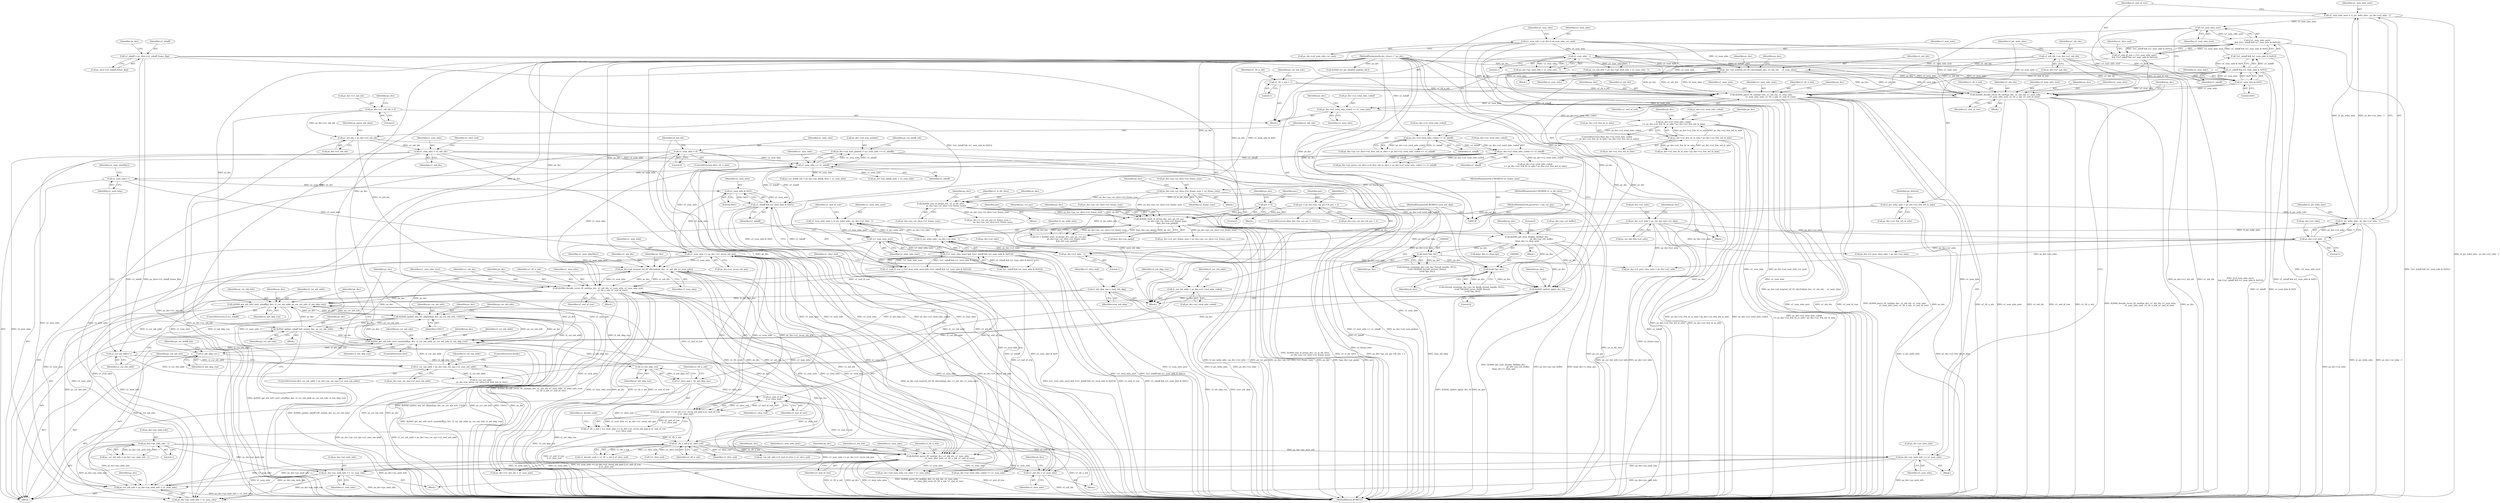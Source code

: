 digraph "0_Android_e629194c62a9a129ce378e08cb1059a8a53f1795_0@pointer" {
"1001033" [label="(Call,ps_dec->u4_num_pmbair = (u1_num_mbs >> u1_mbaff))"];
"1001037" [label="(Call,u1_num_mbs >> u1_mbaff)"];
"1001201" [label="(Call,u1_num_mbs == ps_dec->u1_recon_mb_grp)"];
"1001191" [label="(Call,u1_num_mbs & 0x01)"];
"1001168" [label="(Call,u1_num_mbs++)"];
"1000979" [label="(Call,u1_num_mbs = u1_mb_idx)"];
"1000969" [label="(Call,u1_mb_idx = ps_dec->u1_mb_idx)"];
"1000693" [label="(Call,ps_dec->u1_mb_idx = 0)"];
"1001274" [label="(Call,u1_num_mbs = 0)"];
"1001260" [label="(Call,ih264d_decode_recon_tfr_nmb(ps_dec, u1_mb_idx, u1_num_mbs, u1_num_mbs_next,\n                                            u1_tfr_n_mb, u1_end_of_row))"];
"1001222" [label="(Call,ps_dec->pf_mvpred_ref_tfr_nby2mb(ps_dec, u1_mb_idx, u1_num_mbs))"];
"1001163" [label="(Call,ih264d_update_mbaff_left_nnz(ps_dec, ps_cur_mb_info))"];
"1001135" [label="(Call,ih264d_update_nnz_for_skipmb(ps_dec, ps_cur_mb_info, CAVLC))"];
"1001064" [label="(Call,ih264d_get_mb_info_cavlc_mbaff(ps_dec, i2_cur_mb_addr, ps_cur_mb_info, i2_mb_skip_run))"];
"1001246" [label="(Call,ih264d_parse_tfr_nmb(ps_dec, u1_mb_idx, u1_num_mbs,\n                                     u1_num_mbs_next, u1_tfr_n_mb, u1_end_of_row))"];
"1000131" [label="(MethodParameterIn,dec_struct_t * ps_dec)"];
"1001186" [label="(Call,!u1_num_mbs_next)"];
"1001174" [label="(Call,u1_num_mbs_next = i2_pic_wdin_mbs - ps_dec->u2_mbx - 1)"];
"1001176" [label="(Call,i2_pic_wdin_mbs - ps_dec->u2_mbx - 1)"];
"1000151" [label="(Call,i2_pic_wdin_mbs = ps_dec->u2_frm_wd_in_mbs)"];
"1000633" [label="(Call,i2_pic_wdin_mbs - ps_dec->u2_mbx - 1)"];
"1000635" [label="(Call,ps_dec->u2_mbx - 1)"];
"1000574" [label="(Call,ps_dec->u2_mbx = ps_cur_mb_info->u2_mbx)"];
"1001178" [label="(Call,ps_dec->u2_mbx - 1)"];
"1001211" [label="(Call,u1_tfr_n_mb || u1_slice_end)"];
"1001198" [label="(Call,u1_tfr_n_mb = (u1_num_mbs == ps_dec->u1_recon_mb_grp) || u1_end_of_row\n || u1_slice_end)"];
"1001200" [label="(Call,(u1_num_mbs == ps_dec->u1_recon_mb_grp) || u1_end_of_row\n || u1_slice_end)"];
"1001206" [label="(Call,u1_end_of_row\n || u1_slice_end)"];
"1001183" [label="(Call,u1_end_of_row = (!u1_num_mbs_next) && (!(u1_mbaff && (u1_num_mbs & 0x01))))"];
"1001185" [label="(Call,(!u1_num_mbs_next) && (!(u1_mbaff && (u1_num_mbs & 0x01))))"];
"1001188" [label="(Call,!(u1_mbaff && (u1_num_mbs & 0x01)))"];
"1001189" [label="(Call,u1_mbaff && (u1_num_mbs & 0x01))"];
"1000646" [label="(Call,u1_mbaff && (u1_num_mbs & 0x01))"];
"1000190" [label="(Call,u1_mbaff = ps_slice->u1_mbaff_frame_flag)"];
"1000648" [label="(Call,u1_num_mbs & 0x01)"];
"1000620" [label="(Call,ps_dec->pf_mvpred_ref_tfr_nby2mb(ps_dec, u1_mb_idx,    u1_num_mbs))"];
"1000142" [label="(Call,u1_mb_idx = ps_dec->u1_mb_idx)"];
"1000523" [label="(Call,u1_num_mbs = ps_dec->u4_num_mbs_cur_nmb)"];
"1000537" [label="(Call,u1_num_mbs - 1)"];
"1000642" [label="(Call,(!u1_num_mbs_next)\n && (!(u1_mbaff && (u1_num_mbs & 0x01))))"];
"1000643" [label="(Call,!u1_num_mbs_next)"];
"1000631" [label="(Call,u1_num_mbs_next = i2_pic_wdin_mbs - ps_dec->u2_mbx - 1)"];
"1000645" [label="(Call,!(u1_mbaff && (u1_num_mbs & 0x01)))"];
"1001194" [label="(Call,u1_slice_end = !i2_mb_skip_run)"];
"1001196" [label="(Call,!i2_mb_skip_run)"];
"1001151" [label="(Call,i2_mb_skip_run--)"];
"1001070" [label="(Call,ih264d_get_mb_info_cavlc_nonmbaff(ps_dec, i2_cur_mb_addr, ps_cur_mb_info, i2_mb_skip_run))"];
"1000966" [label="(Call,ih264d_update_qp(ps_dec, 0))"];
"1000681" [label="(Call,ih264d_decode_recon_tfr_nmb(ps_dec, u1_mb_idx, u1_num_mbs,\n                            u1_num_mbs_next, u1_tfr_n_mb, u1_end_of_row))"];
"1000654" [label="(Call,u1_tfr_n_mb = 1)"];
"1000640" [label="(Call,u1_end_of_row = (!u1_num_mbs_next)\n && (!(u1_mbaff && (u1_num_mbs & 0x01))))"];
"1000393" [label="(Call,ih264d_get_next_display_field(ps_dec,\n                                              ps_dec->ps_out_buffer,\n &(ps_dec->s_disp_op)))"];
"1000354" [label="(Call,ih264d_start_of_pic(ps_dec, poc, ps_cur_poc,\n                         ps_dec->ps_cur_slice->u2_frame_num,\n                         &ps_dec->ps_pps[j]))"];
"1000228" [label="(Call,ih264d_end_of_pic(ps_dec, u1_is_idr_slice,\n                ps_dec->ps_cur_slice->u2_frame_num))"];
"1000133" [label="(MethodParameterIn,UWORD8 u1_is_idr_slice)"];
"1000215" [label="(Call,ps_dec->ps_cur_slice->u2_frame_num = u2_frame_num)"];
"1000134" [label="(MethodParameterIn,UWORD16 u2_frame_num)"];
"1000251" [label="(Call,poc = 0)"];
"1000282" [label="(Call,poc = ps_dec->ps_cur_pic->i4_poc + 2)"];
"1000135" [label="(MethodParameterIn,pocstruct_t *ps_cur_poc)"];
"1000448" [label="(Call,(void *)ps_dec)"];
"1000492" [label="(Call,(void *)ps_dec)"];
"1000667" [label="(Call,ih264d_parse_tfr_nmb(ps_dec, u1_mb_idx, u1_num_mbs,\n                            u1_num_mbs_next, u1_tfr_n_mb, u1_end_of_row))"];
"1001008" [label="(Call,i2_cur_mb_addr > ps_dec->ps_cur_sps->u2_max_mb_addr)"];
"1001166" [label="(Call,i2_cur_mb_addr++)"];
"1000994" [label="(Call,i2_cur_mb_addr = ps_dec->u2_total_mbs_coded)"];
"1000883" [label="(Call,ps_dec->u2_total_mbs_coded << u1_mbaff)"];
"1000843" [label="(Call,ps_dec->u2_total_mbs_coded << u1_mbaff)"];
"1000704" [label="(Call,ps_dec->u2_total_mbs_coded\n >= ps_dec->u2_frm_ht_in_mbs * ps_dec->u2_frm_wd_in_mbs)"];
"1000688" [label="(Call,ps_dec->u2_total_mbs_coded += u1_num_mbs)"];
"1000708" [label="(Call,ps_dec->u2_frm_ht_in_mbs * ps_dec->u2_frm_wd_in_mbs)"];
"1001016" [label="(Call,ps_cur_mb_info = ps_dec->ps_nmb_info + u1_num_mbs)"];
"1000549" [label="(Call,ps_dec->ps_nmb_info - 1)"];
"1001253" [label="(Call,ps_dec->ps_nmb_info +=  u1_num_mbs)"];
"1000674" [label="(Call,ps_dec->ps_nmb_info += u1_num_mbs)"];
"1000999" [label="(Call,i2_mb_skip_run = num_mb_skip)"];
"1000132" [label="(MethodParameterIn,WORD32 num_mb_skip)"];
"1001277" [label="(Call,u1_mb_idx = u1_num_mbs)"];
"1001033" [label="(Call,ps_dec->u4_num_pmbair = (u1_num_mbs >> u1_mbaff))"];
"1001185" [label="(Call,(!u1_num_mbs_next) && (!(u1_mbaff && (u1_num_mbs & 0x01))))"];
"1000160" [label="(Identifier,ps_bitstrm)"];
"1001065" [label="(Identifier,ps_dec)"];
"1001184" [label="(Identifier,u1_end_of_row)"];
"1001200" [label="(Call,(u1_num_mbs == ps_dec->u1_recon_mb_grp) || u1_end_of_row\n || u1_slice_end)"];
"1000670" [label="(Identifier,u1_num_mbs)"];
"1001190" [label="(Identifier,u1_mbaff)"];
"1000538" [label="(Identifier,u1_num_mbs)"];
"1001245" [label="(Block,)"];
"1000404" [label="(Literal,0)"];
"1000492" [label="(Call,(void *)ps_dec)"];
"1001003" [label="(Call,!u1_slice_end)"];
"1000695" [label="(Identifier,ps_dec)"];
"1000684" [label="(Identifier,u1_num_mbs)"];
"1001275" [label="(Identifier,u1_num_mbs)"];
"1000448" [label="(Call,(void *)ps_dec)"];
"1001224" [label="(Identifier,u1_mb_idx)"];
"1001186" [label="(Call,!u1_num_mbs_next)"];
"1001194" [label="(Call,u1_slice_end = !i2_mb_skip_run)"];
"1001188" [label="(Call,!(u1_mbaff && (u1_num_mbs & 0x01)))"];
"1001000" [label="(Identifier,i2_mb_skip_run)"];
"1000690" [label="(Identifier,ps_dec)"];
"1001005" [label="(Block,)"];
"1001162" [label="(Block,)"];
"1001078" [label="(Identifier,ps_dec)"];
"1000221" [label="(Identifier,u2_frame_num)"];
"1000999" [label="(Call,i2_mb_skip_run = num_mb_skip)"];
"1001151" [label="(Call,i2_mb_skip_run--)"];
"1000642" [label="(Call,(!u1_num_mbs_next)\n && (!(u1_mbaff && (u1_num_mbs & 0x01))))"];
"1000675" [label="(Call,ps_dec->ps_nmb_info)"];
"1000887" [label="(Identifier,u1_mbaff)"];
"1001196" [label="(Call,!i2_mb_skip_run)"];
"1000133" [label="(MethodParameterIn,UWORD8 u1_is_idr_slice)"];
"1000216" [label="(Call,ps_dec->ps_cur_slice->u2_frame_num)"];
"1000968" [label="(Literal,0)"];
"1001254" [label="(Call,ps_dec->ps_nmb_info)"];
"1001016" [label="(Call,ps_cur_mb_info = ps_dec->ps_nmb_info + u1_num_mbs)"];
"1001296" [label="(Call,i2_cur_mb_addr\n - ps_dec->ps_parse_cur_slice->u4_first_mb_in_slice)"];
"1000688" [label="(Call,ps_dec->u2_total_mbs_coded += u1_num_mbs)"];
"1000132" [label="(MethodParameterIn,WORD32 num_mb_skip)"];
"1001203" [label="(Call,ps_dec->u1_recon_mb_grp)"];
"1001248" [label="(Identifier,u1_mb_idx)"];
"1001164" [label="(Identifier,ps_dec)"];
"1000727" [label="(Call,ps_dec->i2_prev_slice_mbx = ps_dec->u2_mbx)"];
"1000643" [label="(Call,!u1_num_mbs_next)"];
"1000522" [label="(Block,)"];
"1000967" [label="(Identifier,ps_dec)"];
"1000681" [label="(Call,ih264d_decode_recon_tfr_nmb(ps_dec, u1_mb_idx, u1_num_mbs,\n                            u1_num_mbs_next, u1_tfr_n_mb, u1_end_of_row))"];
"1001249" [label="(Identifier,u1_num_mbs)"];
"1000659" [label="(Identifier,ps_cur_mb_info)"];
"1000225" [label="(Identifier,ps_dec)"];
"1000981" [label="(Identifier,u1_mb_idx)"];
"1000214" [label="(Block,)"];
"1000983" [label="(Identifier,u1_slice_end)"];
"1000356" [label="(Identifier,poc)"];
"1000647" [label="(Identifier,u1_mbaff)"];
"1000354" [label="(Call,ih264d_start_of_pic(ps_dec, poc, ps_cur_poc,\n                         ps_dec->ps_cur_slice->u2_frame_num,\n                         &ps_dec->ps_pps[j]))"];
"1001155" [label="(Identifier,ps_cur_deblk_mb)"];
"1000575" [label="(Call,ps_dec->u2_mbx)"];
"1000692" [label="(Identifier,u1_num_mbs)"];
"1000392" [label="(Block,)"];
"1001008" [label="(Call,i2_cur_mb_addr > ps_dec->ps_cur_sps->u2_max_mb_addr)"];
"1000650" [label="(Literal,0x01)"];
"1000621" [label="(Identifier,ps_dec)"];
"1000206" [label="(Call,ih264d_err_pic_dispbuf_mgr(ps_dec))"];
"1001066" [label="(Identifier,i2_cur_mb_addr)"];
"1000694" [label="(Call,ps_dec->u1_mb_idx)"];
"1001166" [label="(Call,i2_cur_mb_addr++)"];
"1001272" [label="(ControlStructure,if(u1_tfr_n_mb))"];
"1001142" [label="(Identifier,ps_cur_mb_info)"];
"1001251" [label="(Identifier,u1_tfr_n_mb)"];
"1000640" [label="(Call,u1_end_of_row = (!u1_num_mbs_next)\n && (!(u1_mbaff && (u1_num_mbs & 0x01))))"];
"1000215" [label="(Call,ps_dec->ps_cur_slice->u2_frame_num = u2_frame_num)"];
"1000994" [label="(Call,i2_cur_mb_addr = ps_dec->u2_total_mbs_coded)"];
"1000484" [label="(Call,ithread_create(ps_dec->pv_bs_deblk_thread_handle, NULL,\n (void *)ih264d_recon_deblk_thread,\n (void *)ps_dec))"];
"1000671" [label="(Identifier,u1_num_mbs_next)"];
"1000686" [label="(Identifier,u1_tfr_n_mb)"];
"1000363" [label="(Call,&ps_dec->ps_pps[j])"];
"1001179" [label="(Call,ps_dec->u2_mbx)"];
"1001010" [label="(Call,ps_dec->ps_cur_sps->u2_max_mb_addr)"];
"1000539" [label="(Literal,1)"];
"1000654" [label="(Call,u1_tfr_n_mb = 1)"];
"1000537" [label="(Call,u1_num_mbs - 1)"];
"1001137" [label="(Identifier,ps_cur_mb_info)"];
"1000231" [label="(Call,ps_dec->ps_cur_slice->u2_frame_num)"];
"1001023" [label="(Call,ps_dec->u4_num_mbs_cur_nmb = u1_num_mbs)"];
"1000697" [label="(Literal,0)"];
"1001222" [label="(Call,ps_dec->pf_mvpred_ref_tfr_nby2mb(ps_dec, u1_mb_idx, u1_num_mbs))"];
"1000644" [label="(Identifier,u1_num_mbs_next)"];
"1001176" [label="(Call,i2_pic_wdin_mbs - ps_dec->u2_mbx - 1)"];
"1000673" [label="(Identifier,u1_end_of_row)"];
"1000236" [label="(Call,ps_dec->s_cur_pic_poc.u2_frame_num =\n                ps_dec->ps_cur_slice->u2_frame_num)"];
"1001201" [label="(Call,u1_num_mbs == ps_dec->u1_recon_mb_grp)"];
"1001207" [label="(Identifier,u1_end_of_row)"];
"1000253" [label="(Literal,0)"];
"1001212" [label="(Identifier,u1_tfr_n_mb)"];
"1001223" [label="(Identifier,ps_dec)"];
"1001260" [label="(Call,ih264d_decode_recon_tfr_nmb(ps_dec, u1_mb_idx, u1_num_mbs, u1_num_mbs_next,\n                                            u1_tfr_n_mb, u1_end_of_row))"];
"1001073" [label="(Identifier,ps_cur_mb_info)"];
"1000251" [label="(Call,poc = 0)"];
"1000152" [label="(Identifier,i2_pic_wdin_mbs)"];
"1001152" [label="(Identifier,i2_mb_skip_run)"];
"1000689" [label="(Call,ps_dec->u2_total_mbs_coded)"];
"1001246" [label="(Call,ih264d_parse_tfr_nmb(ps_dec, u1_mb_idx, u1_num_mbs,\n                                     u1_num_mbs_next, u1_tfr_n_mb, u1_end_of_row))"];
"1001169" [label="(Identifier,u1_num_mbs)"];
"1000704" [label="(Call,ps_dec->u2_total_mbs_coded\n >= ps_dec->u2_frm_ht_in_mbs * ps_dec->u2_frm_wd_in_mbs)"];
"1001208" [label="(Identifier,u1_slice_end)"];
"1000633" [label="(Call,i2_pic_wdin_mbs - ps_dec->u2_mbx - 1)"];
"1000190" [label="(Call,u1_mbaff = ps_slice->u1_mbaff_frame_flag)"];
"1001210" [label="(Identifier,u1_decode_nmb)"];
"1000494" [label="(Identifier,ps_dec)"];
"1001198" [label="(Call,u1_tfr_n_mb = (u1_num_mbs == ps_dec->u1_recon_mb_grp) || u1_end_of_row\n || u1_slice_end)"];
"1000980" [label="(Identifier,u1_num_mbs)"];
"1000283" [label="(Identifier,poc)"];
"1001015" [label="(ControlStructure,break;)"];
"1000672" [label="(Identifier,u1_tfr_n_mb)"];
"1001213" [label="(Identifier,u1_slice_end)"];
"1001177" [label="(Identifier,i2_pic_wdin_mbs)"];
"1001339" [label="(Call,ps_dec->u2_total_mbs_coded\n >= ps_dec->u2_frm_ht_in_mbs * ps_dec->u2_frm_wd_in_mbs)"];
"1000703" [label="(ControlStructure,if(ps_dec->u2_total_mbs_coded\n >= ps_dec->u2_frm_ht_in_mbs * ps_dec->u2_frm_wd_in_mbs))"];
"1001255" [label="(Identifier,ps_dec)"];
"1001041" [label="(Identifier,ps_cur_deblk_mb)"];
"1001206" [label="(Call,u1_end_of_row\n || u1_slice_end)"];
"1000134" [label="(MethodParameterIn,UWORD16 u2_frame_num)"];
"1000623" [label="(Identifier,u1_num_mbs)"];
"1000284" [label="(Call,ps_dec->ps_cur_pic->i4_poc + 2)"];
"1001221" [label="(Block,)"];
"1000201" [label="(Identifier,ps_dec)"];
"1000626" [label="(Identifier,ps_dec)"];
"1001189" [label="(Call,u1_mbaff && (u1_num_mbs & 0x01))"];
"1001225" [label="(Identifier,u1_num_mbs)"];
"1000971" [label="(Call,ps_dec->u1_mb_idx)"];
"1000712" [label="(Call,ps_dec->u2_frm_wd_in_mbs)"];
"1000683" [label="(Identifier,u1_mb_idx)"];
"1000257" [label="(Identifier,ps_dec)"];
"1000693" [label="(Call,ps_dec->u1_mb_idx = 0)"];
"1001071" [label="(Identifier,ps_dec)"];
"1000868" [label="(Call,ps_dec->u2_prv_frame_num = ps_dec->ps_cur_slice->u2_frame_num)"];
"1001062" [label="(ControlStructure,if (u1_mbaff))"];
"1000641" [label="(Identifier,u1_end_of_row)"];
"1000996" [label="(Call,ps_dec->u2_total_mbs_coded)"];
"1000357" [label="(Identifier,ps_cur_poc)"];
"1001138" [label="(Identifier,CAVLC)"];
"1000352" [label="(Call,ret = ih264d_start_of_pic(ps_dec, poc, ps_cur_poc,\n                         ps_dec->ps_cur_slice->u2_frame_num,\n                         &ps_dec->ps_pps[j]))"];
"1001274" [label="(Call,u1_num_mbs = 0)"];
"1000239" [label="(Identifier,ps_dec)"];
"1001018" [label="(Call,ps_dec->ps_nmb_info + u1_num_mbs)"];
"1000191" [label="(Identifier,u1_mbaff)"];
"1001257" [label="(Identifier,u1_num_mbs)"];
"1001001" [label="(Identifier,num_mb_skip)"];
"1001259" [label="(Block,)"];
"1001037" [label="(Call,u1_num_mbs >> u1_mbaff)"];
"1001163" [label="(Call,ih264d_update_mbaff_left_nnz(ps_dec, ps_cur_mb_info))"];
"1000620" [label="(Call,ps_dec->pf_mvpred_ref_tfr_nby2mb(ps_dec, u1_mb_idx,    u1_num_mbs))"];
"1001279" [label="(Identifier,u1_num_mbs)"];
"1001282" [label="(Identifier,ps_dec)"];
"1000230" [label="(Identifier,u1_is_idr_slice)"];
"1001182" [label="(Literal,1)"];
"1001039" [label="(Identifier,u1_mbaff)"];
"1000652" [label="(Identifier,u1_slice_end)"];
"1001069" [label="(ControlStructure,else)"];
"1001264" [label="(Identifier,u1_num_mbs_next)"];
"1000192" [label="(Call,ps_slice->u1_mbaff_frame_flag)"];
"1001040" [label="(Call,ps_cur_deblk_mb = ps_dec->ps_deblk_mbn + u1_num_mbs)"];
"1001175" [label="(Identifier,u1_num_mbs_next)"];
"1000151" [label="(Call,i2_pic_wdin_mbs = ps_dec->u2_frm_wd_in_mbs)"];
"1000883" [label="(Call,ps_dec->u2_total_mbs_coded << u1_mbaff)"];
"1000667" [label="(Call,ih264d_parse_tfr_nmb(ps_dec, u1_mb_idx, u1_num_mbs,\n                            u1_num_mbs_next, u1_tfr_n_mb, u1_end_of_row))"];
"1000685" [label="(Identifier,u1_num_mbs_next)"];
"1000395" [label="(Call,ps_dec->ps_out_buffer)"];
"1000229" [label="(Identifier,ps_dec)"];
"1000276" [label="(ControlStructure,if(ps_dec->ps_cur_pic != NULL))"];
"1001250" [label="(Identifier,u1_num_mbs_next)"];
"1001195" [label="(Identifier,u1_slice_end)"];
"1000884" [label="(Call,ps_dec->u2_total_mbs_coded)"];
"1000153" [label="(Call,ps_dec->u2_frm_wd_in_mbs)"];
"1001034" [label="(Call,ps_dec->u4_num_pmbair)"];
"1001038" [label="(Identifier,u1_num_mbs)"];
"1001262" [label="(Identifier,u1_mb_idx)"];
"1000131" [label="(MethodParameterIn,dec_struct_t * ps_dec)"];
"1000843" [label="(Call,ps_dec->u2_total_mbs_coded << u1_mbaff)"];
"1000525" [label="(Call,ps_dec->u4_num_mbs_cur_nmb)"];
"1000450" [label="(Identifier,ps_dec)"];
"1000549" [label="(Call,ps_dec->ps_nmb_info - 1)"];
"1001261" [label="(Identifier,ps_dec)"];
"1000674" [label="(Call,ps_dec->ps_nmb_info += u1_num_mbs)"];
"1000995" [label="(Identifier,i2_cur_mb_addr)"];
"1000645" [label="(Call,!(u1_mbaff && (u1_num_mbs & 0x01)))"];
"1001277" [label="(Call,u1_mb_idx = u1_num_mbs)"];
"1001278" [label="(Identifier,u1_mb_idx)"];
"1001068" [label="(Identifier,i2_mb_skip_run)"];
"1000550" [label="(Call,ps_dec->ps_nmb_info)"];
"1001214" [label="(Call,ps_cur_mb_info->u1_end_of_slice = u1_slice_end)"];
"1001191" [label="(Call,u1_num_mbs & 0x01)"];
"1000547" [label="(Call,ps_cur_mb_info = ps_dec->ps_nmb_info - 1)"];
"1000646" [label="(Call,u1_mbaff && (u1_num_mbs & 0x01))"];
"1000666" [label="(Block,)"];
"1000678" [label="(Identifier,u1_num_mbs)"];
"1000533" [label="(Call,ps_dec->ps_nmb_info + u1_num_mbs - 1)"];
"1000655" [label="(Identifier,u1_tfr_n_mb)"];
"1001183" [label="(Call,u1_end_of_row = (!u1_num_mbs_next) && (!(u1_mbaff && (u1_num_mbs & 0x01))))"];
"1001007" [label="(ControlStructure,if(i2_cur_mb_addr > ps_dec->ps_cur_sps->u2_max_mb_addr))"];
"1000725" [label="(Identifier,ps_dec)"];
"1000355" [label="(Identifier,ps_dec)"];
"1000143" [label="(Identifier,u1_mb_idx)"];
"1001197" [label="(Identifier,i2_mb_skip_run)"];
"1001247" [label="(Identifier,ps_dec)"];
"1000531" [label="(Call,ps_cur_mb_info = ps_dec->ps_nmb_info + u1_num_mbs - 1)"];
"1001202" [label="(Identifier,u1_num_mbs)"];
"1000634" [label="(Identifier,i2_pic_wdin_mbs)"];
"1000144" [label="(Call,ps_dec->u1_mb_idx)"];
"1000705" [label="(Call,ps_dec->u2_total_mbs_coded)"];
"1000574" [label="(Call,ps_dec->u2_mbx = ps_cur_mb_info->u2_mbx)"];
"1001265" [label="(Identifier,u1_tfr_n_mb)"];
"1001064" [label="(Call,ih264d_get_mb_info_cavlc_mbaff(ps_dec, i2_cur_mb_addr, ps_cur_mb_info, i2_mb_skip_run))"];
"1000676" [label="(Identifier,ps_dec)"];
"1000979" [label="(Call,u1_num_mbs = u1_mb_idx)"];
"1000648" [label="(Call,u1_num_mbs & 0x01)"];
"1001004" [label="(Identifier,u1_slice_end)"];
"1000622" [label="(Identifier,u1_mb_idx)"];
"1000247" [label="(Block,)"];
"1000847" [label="(Identifier,u1_mbaff)"];
"1000969" [label="(Call,u1_mb_idx = ps_dec->u1_mb_idx)"];
"1001324" [label="(Call,ps_dec->i2_prev_slice_mbx = ps_dec->u2_mbx)"];
"1001343" [label="(Call,ps_dec->u2_frm_ht_in_mbs * ps_dec->u2_frm_wd_in_mbs)"];
"1001074" [label="(Identifier,i2_mb_skip_run)"];
"1000553" [label="(Literal,1)"];
"1001266" [label="(Identifier,u1_end_of_row)"];
"1001178" [label="(Call,ps_dec->u2_mbx - 1)"];
"1001192" [label="(Identifier,u1_num_mbs)"];
"1000578" [label="(Call,ps_cur_mb_info->u2_mbx)"];
"1001009" [label="(Identifier,i2_cur_mb_addr)"];
"1001135" [label="(Call,ih264d_update_nnz_for_skipmb(ps_dec, ps_cur_mb_info, CAVLC))"];
"1000844" [label="(Call,ps_dec->u2_total_mbs_coded)"];
"1001193" [label="(Literal,0x01)"];
"1000668" [label="(Identifier,ps_dec)"];
"1000639" [label="(Literal,1)"];
"1000709" [label="(Call,ps_dec->u2_frm_ht_in_mbs)"];
"1001167" [label="(Identifier,i2_cur_mb_addr)"];
"1000292" [label="(Identifier,j)"];
"1001042" [label="(Call,ps_dec->ps_deblk_mbn + u1_num_mbs)"];
"1000631" [label="(Call,u1_num_mbs_next = i2_pic_wdin_mbs - ps_dec->u2_mbx - 1)"];
"1001263" [label="(Identifier,u1_num_mbs)"];
"1000137" [label="(Block,)"];
"1000524" [label="(Identifier,u1_num_mbs)"];
"1000966" [label="(Call,ih264d_update_qp(ps_dec, 0))"];
"1000636" [label="(Call,ps_dec->u2_mbx)"];
"1001211" [label="(Call,u1_tfr_n_mb || u1_slice_end)"];
"1000619" [label="(Block,)"];
"1001171" [label="(Identifier,u1_num_mbsNby2)"];
"1001072" [label="(Identifier,i2_cur_mb_addr)"];
"1000523" [label="(Call,u1_num_mbs = ps_dec->u4_num_mbs_cur_nmb)"];
"1000700" [label="(Identifier,ps_dec)"];
"1000877" [label="(Call,ps_dec->ps_parse_cur_slice->u4_first_mb_in_slice = ps_dec->u2_total_mbs_coded << u1_mbaff)"];
"1000282" [label="(Call,poc = ps_dec->ps_cur_pic->i4_poc + 2)"];
"1000687" [label="(Identifier,u1_end_of_row)"];
"1000656" [label="(Literal,1)"];
"1000393" [label="(Call,ih264d_get_next_display_field(ps_dec,\n                                              ps_dec->ps_out_buffer,\n &(ps_dec->s_disp_op)))"];
"1000649" [label="(Identifier,u1_num_mbs)"];
"1000708" [label="(Call,ps_dec->u2_frm_ht_in_mbs * ps_dec->u2_frm_wd_in_mbs)"];
"1000975" [label="(Identifier,ps_parse_mb_data)"];
"1001165" [label="(Identifier,ps_cur_mb_info)"];
"1001227" [label="(Identifier,u1_num_mbsNby2)"];
"1001253" [label="(Call,ps_dec->ps_nmb_info +=  u1_num_mbs)"];
"1000394" [label="(Identifier,ps_dec)"];
"1000228" [label="(Call,ih264d_end_of_pic(ps_dec, u1_is_idr_slice,\n                ps_dec->ps_cur_slice->u2_frame_num))"];
"1000837" [label="(Call,ps_dec->ps_cur_slice->u2_first_mb_in_slice = ps_dec->u2_total_mbs_coded << u1_mbaff)"];
"1000142" [label="(Call,u1_mb_idx = ps_dec->u1_mb_idx)"];
"1000718" [label="(Identifier,ps_dec)"];
"1000398" [label="(Call,&(ps_dec->s_disp_op))"];
"1001017" [label="(Identifier,ps_cur_mb_info)"];
"1000583" [label="(Identifier,ps_dec)"];
"1000632" [label="(Identifier,u1_num_mbs_next)"];
"1000252" [label="(Identifier,poc)"];
"1000440" [label="(Call,ithread_create(ps_dec->pv_dec_thread_handle, NULL,\n (void *)ih264d_decode_picture_thread,\n (void *)ps_dec))"];
"1000682" [label="(Identifier,ps_dec)"];
"1000227" [label="(Block,)"];
"1001252" [label="(Identifier,u1_end_of_row)"];
"1000635" [label="(Call,ps_dec->u2_mbx - 1)"];
"1000970" [label="(Identifier,u1_mb_idx)"];
"1001168" [label="(Call,u1_num_mbs++)"];
"1001280" [label="(Call,ps_dec->u1_mb_idx = u1_num_mbs)"];
"1001187" [label="(Identifier,u1_num_mbs_next)"];
"1001358" [label="(MethodReturn,WORD32)"];
"1000529" [label="(Identifier,u1_num_mbs)"];
"1000680" [label="(Block,)"];
"1000358" [label="(Call,ps_dec->ps_cur_slice->u2_frame_num)"];
"1000669" [label="(Identifier,u1_mb_idx)"];
"1001025" [label="(Identifier,ps_dec)"];
"1000606" [label="(Block,)"];
"1001070" [label="(Call,ih264d_get_mb_info_cavlc_nonmbaff(ps_dec, i2_cur_mb_addr, ps_cur_mb_info, i2_mb_skip_run))"];
"1001067" [label="(Identifier,ps_cur_mb_info)"];
"1001174" [label="(Call,u1_num_mbs_next = i2_pic_wdin_mbs - ps_dec->u2_mbx - 1)"];
"1001199" [label="(Identifier,u1_tfr_n_mb)"];
"1000135" [label="(MethodParameterIn,pocstruct_t *ps_cur_poc)"];
"1001269" [label="(Identifier,ps_dec)"];
"1001136" [label="(Identifier,ps_dec)"];
"1001276" [label="(Literal,0)"];
"1001209" [label="(Call,u1_decode_nmb = u1_tfr_n_mb || u1_slice_end)"];
"1001267" [label="(Call,ps_dec->u2_total_mbs_coded += u1_num_mbs)"];
"1001033" -> "1001005"  [label="AST: "];
"1001033" -> "1001037"  [label="CFG: "];
"1001034" -> "1001033"  [label="AST: "];
"1001037" -> "1001033"  [label="AST: "];
"1001041" -> "1001033"  [label="CFG: "];
"1001033" -> "1001358"  [label="DDG: u1_num_mbs >> u1_mbaff"];
"1001033" -> "1001358"  [label="DDG: ps_dec->u4_num_pmbair"];
"1001037" -> "1001033"  [label="DDG: u1_num_mbs"];
"1001037" -> "1001033"  [label="DDG: u1_mbaff"];
"1001037" -> "1001039"  [label="CFG: "];
"1001038" -> "1001037"  [label="AST: "];
"1001039" -> "1001037"  [label="AST: "];
"1001037" -> "1001358"  [label="DDG: u1_mbaff"];
"1001201" -> "1001037"  [label="DDG: u1_num_mbs"];
"1000979" -> "1001037"  [label="DDG: u1_num_mbs"];
"1001274" -> "1001037"  [label="DDG: u1_num_mbs"];
"1001260" -> "1001037"  [label="DDG: u1_num_mbs"];
"1001246" -> "1001037"  [label="DDG: u1_num_mbs"];
"1001189" -> "1001037"  [label="DDG: u1_mbaff"];
"1000883" -> "1001037"  [label="DDG: u1_mbaff"];
"1001037" -> "1001040"  [label="DDG: u1_num_mbs"];
"1001037" -> "1001042"  [label="DDG: u1_num_mbs"];
"1001037" -> "1001168"  [label="DDG: u1_num_mbs"];
"1001037" -> "1001189"  [label="DDG: u1_mbaff"];
"1001201" -> "1001200"  [label="AST: "];
"1001201" -> "1001203"  [label="CFG: "];
"1001202" -> "1001201"  [label="AST: "];
"1001203" -> "1001201"  [label="AST: "];
"1001207" -> "1001201"  [label="CFG: "];
"1001200" -> "1001201"  [label="CFG: "];
"1001201" -> "1001358"  [label="DDG: u1_num_mbs"];
"1001201" -> "1001358"  [label="DDG: ps_dec->u1_recon_mb_grp"];
"1001201" -> "1001016"  [label="DDG: u1_num_mbs"];
"1001201" -> "1001018"  [label="DDG: u1_num_mbs"];
"1001201" -> "1001023"  [label="DDG: u1_num_mbs"];
"1001201" -> "1001200"  [label="DDG: u1_num_mbs"];
"1001201" -> "1001200"  [label="DDG: ps_dec->u1_recon_mb_grp"];
"1001191" -> "1001201"  [label="DDG: u1_num_mbs"];
"1001168" -> "1001201"  [label="DDG: u1_num_mbs"];
"1001201" -> "1001222"  [label="DDG: u1_num_mbs"];
"1001191" -> "1001189"  [label="AST: "];
"1001191" -> "1001193"  [label="CFG: "];
"1001192" -> "1001191"  [label="AST: "];
"1001193" -> "1001191"  [label="AST: "];
"1001189" -> "1001191"  [label="CFG: "];
"1001191" -> "1001189"  [label="DDG: u1_num_mbs"];
"1001191" -> "1001189"  [label="DDG: 0x01"];
"1001168" -> "1001191"  [label="DDG: u1_num_mbs"];
"1001168" -> "1001005"  [label="AST: "];
"1001168" -> "1001169"  [label="CFG: "];
"1001169" -> "1001168"  [label="AST: "];
"1001171" -> "1001168"  [label="CFG: "];
"1000979" -> "1000137"  [label="AST: "];
"1000979" -> "1000981"  [label="CFG: "];
"1000980" -> "1000979"  [label="AST: "];
"1000981" -> "1000979"  [label="AST: "];
"1000983" -> "1000979"  [label="CFG: "];
"1000979" -> "1001358"  [label="DDG: u1_mb_idx"];
"1000979" -> "1001358"  [label="DDG: u1_num_mbs"];
"1000969" -> "1000979"  [label="DDG: u1_mb_idx"];
"1000979" -> "1001016"  [label="DDG: u1_num_mbs"];
"1000979" -> "1001018"  [label="DDG: u1_num_mbs"];
"1000979" -> "1001023"  [label="DDG: u1_num_mbs"];
"1000969" -> "1000137"  [label="AST: "];
"1000969" -> "1000971"  [label="CFG: "];
"1000970" -> "1000969"  [label="AST: "];
"1000971" -> "1000969"  [label="AST: "];
"1000975" -> "1000969"  [label="CFG: "];
"1000969" -> "1001358"  [label="DDG: ps_dec->u1_mb_idx"];
"1000693" -> "1000969"  [label="DDG: ps_dec->u1_mb_idx"];
"1000969" -> "1001222"  [label="DDG: u1_mb_idx"];
"1000693" -> "1000606"  [label="AST: "];
"1000693" -> "1000697"  [label="CFG: "];
"1000694" -> "1000693"  [label="AST: "];
"1000697" -> "1000693"  [label="AST: "];
"1000700" -> "1000693"  [label="CFG: "];
"1000693" -> "1001358"  [label="DDG: ps_dec->u1_mb_idx"];
"1001274" -> "1001272"  [label="AST: "];
"1001274" -> "1001276"  [label="CFG: "];
"1001275" -> "1001274"  [label="AST: "];
"1001276" -> "1001274"  [label="AST: "];
"1001278" -> "1001274"  [label="CFG: "];
"1001274" -> "1001016"  [label="DDG: u1_num_mbs"];
"1001274" -> "1001018"  [label="DDG: u1_num_mbs"];
"1001274" -> "1001023"  [label="DDG: u1_num_mbs"];
"1001274" -> "1001277"  [label="DDG: u1_num_mbs"];
"1001274" -> "1001280"  [label="DDG: u1_num_mbs"];
"1001260" -> "1001259"  [label="AST: "];
"1001260" -> "1001266"  [label="CFG: "];
"1001261" -> "1001260"  [label="AST: "];
"1001262" -> "1001260"  [label="AST: "];
"1001263" -> "1001260"  [label="AST: "];
"1001264" -> "1001260"  [label="AST: "];
"1001265" -> "1001260"  [label="AST: "];
"1001266" -> "1001260"  [label="AST: "];
"1001269" -> "1001260"  [label="CFG: "];
"1001260" -> "1001358"  [label="DDG: u1_tfr_n_mb"];
"1001260" -> "1001358"  [label="DDG: u1_end_of_row"];
"1001260" -> "1001358"  [label="DDG: ih264d_decode_recon_tfr_nmb(ps_dec, u1_mb_idx, u1_num_mbs, u1_num_mbs_next,\n                                            u1_tfr_n_mb, u1_end_of_row)"];
"1001260" -> "1001358"  [label="DDG: u1_num_mbs_next"];
"1001260" -> "1001358"  [label="DDG: ps_dec"];
"1001260" -> "1001016"  [label="DDG: u1_num_mbs"];
"1001260" -> "1001018"  [label="DDG: u1_num_mbs"];
"1001260" -> "1001023"  [label="DDG: u1_num_mbs"];
"1001260" -> "1001064"  [label="DDG: ps_dec"];
"1001260" -> "1001070"  [label="DDG: ps_dec"];
"1001222" -> "1001260"  [label="DDG: ps_dec"];
"1001222" -> "1001260"  [label="DDG: u1_mb_idx"];
"1001222" -> "1001260"  [label="DDG: u1_num_mbs"];
"1000131" -> "1001260"  [label="DDG: ps_dec"];
"1001186" -> "1001260"  [label="DDG: u1_num_mbs_next"];
"1001211" -> "1001260"  [label="DDG: u1_tfr_n_mb"];
"1001183" -> "1001260"  [label="DDG: u1_end_of_row"];
"1001206" -> "1001260"  [label="DDG: u1_end_of_row"];
"1001260" -> "1001267"  [label="DDG: u1_num_mbs"];
"1001260" -> "1001277"  [label="DDG: u1_num_mbs"];
"1001260" -> "1001280"  [label="DDG: u1_num_mbs"];
"1001222" -> "1001221"  [label="AST: "];
"1001222" -> "1001225"  [label="CFG: "];
"1001223" -> "1001222"  [label="AST: "];
"1001224" -> "1001222"  [label="AST: "];
"1001225" -> "1001222"  [label="AST: "];
"1001227" -> "1001222"  [label="CFG: "];
"1001222" -> "1001358"  [label="DDG: ps_dec->pf_mvpred_ref_tfr_nby2mb(ps_dec, u1_mb_idx, u1_num_mbs)"];
"1001163" -> "1001222"  [label="DDG: ps_dec"];
"1001135" -> "1001222"  [label="DDG: ps_dec"];
"1000131" -> "1001222"  [label="DDG: ps_dec"];
"1001277" -> "1001222"  [label="DDG: u1_mb_idx"];
"1001222" -> "1001246"  [label="DDG: ps_dec"];
"1001222" -> "1001246"  [label="DDG: u1_mb_idx"];
"1001222" -> "1001246"  [label="DDG: u1_num_mbs"];
"1001163" -> "1001162"  [label="AST: "];
"1001163" -> "1001165"  [label="CFG: "];
"1001164" -> "1001163"  [label="AST: "];
"1001165" -> "1001163"  [label="AST: "];
"1001167" -> "1001163"  [label="CFG: "];
"1001163" -> "1001358"  [label="DDG: ih264d_update_mbaff_left_nnz(ps_dec, ps_cur_mb_info)"];
"1001163" -> "1001358"  [label="DDG: ps_cur_mb_info"];
"1001163" -> "1001358"  [label="DDG: ps_dec"];
"1001163" -> "1001064"  [label="DDG: ps_dec"];
"1001163" -> "1001070"  [label="DDG: ps_dec"];
"1001135" -> "1001163"  [label="DDG: ps_dec"];
"1001135" -> "1001163"  [label="DDG: ps_cur_mb_info"];
"1000131" -> "1001163"  [label="DDG: ps_dec"];
"1001135" -> "1001005"  [label="AST: "];
"1001135" -> "1001138"  [label="CFG: "];
"1001136" -> "1001135"  [label="AST: "];
"1001137" -> "1001135"  [label="AST: "];
"1001138" -> "1001135"  [label="AST: "];
"1001142" -> "1001135"  [label="CFG: "];
"1001135" -> "1001358"  [label="DDG: ih264d_update_nnz_for_skipmb(ps_dec, ps_cur_mb_info, CAVLC)"];
"1001135" -> "1001358"  [label="DDG: ps_cur_mb_info"];
"1001135" -> "1001358"  [label="DDG: CAVLC"];
"1001135" -> "1001358"  [label="DDG: ps_dec"];
"1001135" -> "1001064"  [label="DDG: ps_dec"];
"1001135" -> "1001070"  [label="DDG: ps_dec"];
"1001064" -> "1001135"  [label="DDG: ps_dec"];
"1001064" -> "1001135"  [label="DDG: ps_cur_mb_info"];
"1001070" -> "1001135"  [label="DDG: ps_dec"];
"1001070" -> "1001135"  [label="DDG: ps_cur_mb_info"];
"1000131" -> "1001135"  [label="DDG: ps_dec"];
"1001064" -> "1001062"  [label="AST: "];
"1001064" -> "1001068"  [label="CFG: "];
"1001065" -> "1001064"  [label="AST: "];
"1001066" -> "1001064"  [label="AST: "];
"1001067" -> "1001064"  [label="AST: "];
"1001068" -> "1001064"  [label="AST: "];
"1001078" -> "1001064"  [label="CFG: "];
"1001064" -> "1001358"  [label="DDG: ih264d_get_mb_info_cavlc_mbaff(ps_dec, i2_cur_mb_addr, ps_cur_mb_info, i2_mb_skip_run)"];
"1001246" -> "1001064"  [label="DDG: ps_dec"];
"1000966" -> "1001064"  [label="DDG: ps_dec"];
"1000131" -> "1001064"  [label="DDG: ps_dec"];
"1001008" -> "1001064"  [label="DDG: i2_cur_mb_addr"];
"1001016" -> "1001064"  [label="DDG: ps_cur_mb_info"];
"1001196" -> "1001064"  [label="DDG: i2_mb_skip_run"];
"1000999" -> "1001064"  [label="DDG: i2_mb_skip_run"];
"1001064" -> "1001151"  [label="DDG: i2_mb_skip_run"];
"1001064" -> "1001166"  [label="DDG: i2_cur_mb_addr"];
"1001246" -> "1001245"  [label="AST: "];
"1001246" -> "1001252"  [label="CFG: "];
"1001247" -> "1001246"  [label="AST: "];
"1001248" -> "1001246"  [label="AST: "];
"1001249" -> "1001246"  [label="AST: "];
"1001250" -> "1001246"  [label="AST: "];
"1001251" -> "1001246"  [label="AST: "];
"1001252" -> "1001246"  [label="AST: "];
"1001255" -> "1001246"  [label="CFG: "];
"1001246" -> "1001358"  [label="DDG: u1_tfr_n_mb"];
"1001246" -> "1001358"  [label="DDG: ps_dec"];
"1001246" -> "1001358"  [label="DDG: u1_num_mbs_next"];
"1001246" -> "1001358"  [label="DDG: ih264d_parse_tfr_nmb(ps_dec, u1_mb_idx, u1_num_mbs,\n                                     u1_num_mbs_next, u1_tfr_n_mb, u1_end_of_row)"];
"1001246" -> "1001358"  [label="DDG: u1_end_of_row"];
"1001246" -> "1001016"  [label="DDG: u1_num_mbs"];
"1001246" -> "1001018"  [label="DDG: u1_num_mbs"];
"1001246" -> "1001023"  [label="DDG: u1_num_mbs"];
"1001246" -> "1001070"  [label="DDG: ps_dec"];
"1000131" -> "1001246"  [label="DDG: ps_dec"];
"1001186" -> "1001246"  [label="DDG: u1_num_mbs_next"];
"1001211" -> "1001246"  [label="DDG: u1_tfr_n_mb"];
"1001183" -> "1001246"  [label="DDG: u1_end_of_row"];
"1001206" -> "1001246"  [label="DDG: u1_end_of_row"];
"1001246" -> "1001253"  [label="DDG: u1_num_mbs"];
"1001246" -> "1001267"  [label="DDG: u1_num_mbs"];
"1001246" -> "1001277"  [label="DDG: u1_num_mbs"];
"1001246" -> "1001280"  [label="DDG: u1_num_mbs"];
"1000131" -> "1000130"  [label="AST: "];
"1000131" -> "1001358"  [label="DDG: ps_dec"];
"1000131" -> "1000206"  [label="DDG: ps_dec"];
"1000131" -> "1000228"  [label="DDG: ps_dec"];
"1000131" -> "1000354"  [label="DDG: ps_dec"];
"1000131" -> "1000393"  [label="DDG: ps_dec"];
"1000131" -> "1000448"  [label="DDG: ps_dec"];
"1000131" -> "1000492"  [label="DDG: ps_dec"];
"1000131" -> "1000620"  [label="DDG: ps_dec"];
"1000131" -> "1000667"  [label="DDG: ps_dec"];
"1000131" -> "1000681"  [label="DDG: ps_dec"];
"1000131" -> "1000966"  [label="DDG: ps_dec"];
"1000131" -> "1001070"  [label="DDG: ps_dec"];
"1001186" -> "1001185"  [label="AST: "];
"1001186" -> "1001187"  [label="CFG: "];
"1001187" -> "1001186"  [label="AST: "];
"1001190" -> "1001186"  [label="CFG: "];
"1001185" -> "1001186"  [label="CFG: "];
"1001186" -> "1001358"  [label="DDG: u1_num_mbs_next"];
"1001186" -> "1001185"  [label="DDG: u1_num_mbs_next"];
"1001174" -> "1001186"  [label="DDG: u1_num_mbs_next"];
"1001174" -> "1001005"  [label="AST: "];
"1001174" -> "1001176"  [label="CFG: "];
"1001175" -> "1001174"  [label="AST: "];
"1001176" -> "1001174"  [label="AST: "];
"1001184" -> "1001174"  [label="CFG: "];
"1001174" -> "1001358"  [label="DDG: i2_pic_wdin_mbs - ps_dec->u2_mbx - 1"];
"1001176" -> "1001174"  [label="DDG: i2_pic_wdin_mbs"];
"1001176" -> "1001174"  [label="DDG: ps_dec->u2_mbx - 1"];
"1001176" -> "1001178"  [label="CFG: "];
"1001177" -> "1001176"  [label="AST: "];
"1001178" -> "1001176"  [label="AST: "];
"1001176" -> "1001358"  [label="DDG: i2_pic_wdin_mbs"];
"1001176" -> "1001358"  [label="DDG: ps_dec->u2_mbx - 1"];
"1000151" -> "1001176"  [label="DDG: i2_pic_wdin_mbs"];
"1000633" -> "1001176"  [label="DDG: i2_pic_wdin_mbs"];
"1001178" -> "1001176"  [label="DDG: ps_dec->u2_mbx"];
"1001178" -> "1001176"  [label="DDG: 1"];
"1000151" -> "1000137"  [label="AST: "];
"1000151" -> "1000153"  [label="CFG: "];
"1000152" -> "1000151"  [label="AST: "];
"1000153" -> "1000151"  [label="AST: "];
"1000160" -> "1000151"  [label="CFG: "];
"1000151" -> "1001358"  [label="DDG: i2_pic_wdin_mbs"];
"1000151" -> "1001358"  [label="DDG: ps_dec->u2_frm_wd_in_mbs"];
"1000151" -> "1000633"  [label="DDG: i2_pic_wdin_mbs"];
"1000633" -> "1000631"  [label="AST: "];
"1000633" -> "1000635"  [label="CFG: "];
"1000634" -> "1000633"  [label="AST: "];
"1000635" -> "1000633"  [label="AST: "];
"1000631" -> "1000633"  [label="CFG: "];
"1000633" -> "1001358"  [label="DDG: ps_dec->u2_mbx - 1"];
"1000633" -> "1001358"  [label="DDG: i2_pic_wdin_mbs"];
"1000633" -> "1000631"  [label="DDG: i2_pic_wdin_mbs"];
"1000633" -> "1000631"  [label="DDG: ps_dec->u2_mbx - 1"];
"1000635" -> "1000633"  [label="DDG: ps_dec->u2_mbx"];
"1000635" -> "1000633"  [label="DDG: 1"];
"1000635" -> "1000639"  [label="CFG: "];
"1000636" -> "1000635"  [label="AST: "];
"1000639" -> "1000635"  [label="AST: "];
"1000635" -> "1001358"  [label="DDG: ps_dec->u2_mbx"];
"1000574" -> "1000635"  [label="DDG: ps_dec->u2_mbx"];
"1000635" -> "1000727"  [label="DDG: ps_dec->u2_mbx"];
"1000635" -> "1001178"  [label="DDG: ps_dec->u2_mbx"];
"1000635" -> "1001324"  [label="DDG: ps_dec->u2_mbx"];
"1000574" -> "1000522"  [label="AST: "];
"1000574" -> "1000578"  [label="CFG: "];
"1000575" -> "1000574"  [label="AST: "];
"1000578" -> "1000574"  [label="AST: "];
"1000583" -> "1000574"  [label="CFG: "];
"1000574" -> "1001358"  [label="DDG: ps_dec->u2_mbx"];
"1000574" -> "1001358"  [label="DDG: ps_cur_mb_info->u2_mbx"];
"1000574" -> "1000727"  [label="DDG: ps_dec->u2_mbx"];
"1000574" -> "1001178"  [label="DDG: ps_dec->u2_mbx"];
"1000574" -> "1001324"  [label="DDG: ps_dec->u2_mbx"];
"1001178" -> "1001182"  [label="CFG: "];
"1001179" -> "1001178"  [label="AST: "];
"1001182" -> "1001178"  [label="AST: "];
"1001178" -> "1001324"  [label="DDG: ps_dec->u2_mbx"];
"1001211" -> "1001209"  [label="AST: "];
"1001211" -> "1001212"  [label="CFG: "];
"1001211" -> "1001213"  [label="CFG: "];
"1001212" -> "1001211"  [label="AST: "];
"1001213" -> "1001211"  [label="AST: "];
"1001209" -> "1001211"  [label="CFG: "];
"1001211" -> "1001358"  [label="DDG: u1_tfr_n_mb"];
"1001211" -> "1001003"  [label="DDG: u1_slice_end"];
"1001211" -> "1001209"  [label="DDG: u1_tfr_n_mb"];
"1001211" -> "1001209"  [label="DDG: u1_slice_end"];
"1001198" -> "1001211"  [label="DDG: u1_tfr_n_mb"];
"1001206" -> "1001211"  [label="DDG: u1_slice_end"];
"1001194" -> "1001211"  [label="DDG: u1_slice_end"];
"1001211" -> "1001214"  [label="DDG: u1_slice_end"];
"1001198" -> "1001005"  [label="AST: "];
"1001198" -> "1001200"  [label="CFG: "];
"1001199" -> "1001198"  [label="AST: "];
"1001200" -> "1001198"  [label="AST: "];
"1001210" -> "1001198"  [label="CFG: "];
"1001198" -> "1001358"  [label="DDG: (u1_num_mbs == ps_dec->u1_recon_mb_grp) || u1_end_of_row\n || u1_slice_end"];
"1001200" -> "1001198"  [label="DDG: u1_num_mbs == ps_dec->u1_recon_mb_grp"];
"1001200" -> "1001198"  [label="DDG: u1_end_of_row\n || u1_slice_end"];
"1001200" -> "1001206"  [label="CFG: "];
"1001206" -> "1001200"  [label="AST: "];
"1001200" -> "1001358"  [label="DDG: u1_end_of_row\n || u1_slice_end"];
"1001200" -> "1001358"  [label="DDG: u1_num_mbs == ps_dec->u1_recon_mb_grp"];
"1001206" -> "1001200"  [label="DDG: u1_end_of_row"];
"1001206" -> "1001200"  [label="DDG: u1_slice_end"];
"1001206" -> "1001207"  [label="CFG: "];
"1001206" -> "1001208"  [label="CFG: "];
"1001207" -> "1001206"  [label="AST: "];
"1001208" -> "1001206"  [label="AST: "];
"1001206" -> "1001358"  [label="DDG: u1_end_of_row"];
"1001183" -> "1001206"  [label="DDG: u1_end_of_row"];
"1001194" -> "1001206"  [label="DDG: u1_slice_end"];
"1001183" -> "1001005"  [label="AST: "];
"1001183" -> "1001185"  [label="CFG: "];
"1001184" -> "1001183"  [label="AST: "];
"1001185" -> "1001183"  [label="AST: "];
"1001195" -> "1001183"  [label="CFG: "];
"1001183" -> "1001358"  [label="DDG: (!u1_num_mbs_next) && (!(u1_mbaff && (u1_num_mbs & 0x01)))"];
"1001183" -> "1001358"  [label="DDG: u1_end_of_row"];
"1001185" -> "1001183"  [label="DDG: !u1_num_mbs_next"];
"1001185" -> "1001183"  [label="DDG: !(u1_mbaff && (u1_num_mbs & 0x01))"];
"1001185" -> "1001188"  [label="CFG: "];
"1001188" -> "1001185"  [label="AST: "];
"1001185" -> "1001358"  [label="DDG: !u1_num_mbs_next"];
"1001185" -> "1001358"  [label="DDG: !(u1_mbaff && (u1_num_mbs & 0x01))"];
"1001188" -> "1001185"  [label="DDG: u1_mbaff && (u1_num_mbs & 0x01)"];
"1000642" -> "1001185"  [label="DDG: !(u1_mbaff && (u1_num_mbs & 0x01))"];
"1001188" -> "1001189"  [label="CFG: "];
"1001189" -> "1001188"  [label="AST: "];
"1001188" -> "1001358"  [label="DDG: u1_mbaff && (u1_num_mbs & 0x01)"];
"1001189" -> "1001188"  [label="DDG: u1_mbaff"];
"1001189" -> "1001188"  [label="DDG: u1_num_mbs & 0x01"];
"1001189" -> "1001190"  [label="CFG: "];
"1001190" -> "1001189"  [label="AST: "];
"1001189" -> "1001358"  [label="DDG: u1_mbaff"];
"1001189" -> "1001358"  [label="DDG: u1_num_mbs & 0x01"];
"1000646" -> "1001189"  [label="DDG: u1_num_mbs & 0x01"];
"1000646" -> "1000645"  [label="AST: "];
"1000646" -> "1000647"  [label="CFG: "];
"1000646" -> "1000648"  [label="CFG: "];
"1000647" -> "1000646"  [label="AST: "];
"1000648" -> "1000646"  [label="AST: "];
"1000645" -> "1000646"  [label="CFG: "];
"1000646" -> "1001358"  [label="DDG: u1_mbaff"];
"1000646" -> "1001358"  [label="DDG: u1_num_mbs & 0x01"];
"1000646" -> "1000645"  [label="DDG: u1_mbaff"];
"1000646" -> "1000645"  [label="DDG: u1_num_mbs & 0x01"];
"1000190" -> "1000646"  [label="DDG: u1_mbaff"];
"1000648" -> "1000646"  [label="DDG: u1_num_mbs"];
"1000648" -> "1000646"  [label="DDG: 0x01"];
"1000646" -> "1000843"  [label="DDG: u1_mbaff"];
"1000190" -> "1000137"  [label="AST: "];
"1000190" -> "1000192"  [label="CFG: "];
"1000191" -> "1000190"  [label="AST: "];
"1000192" -> "1000190"  [label="AST: "];
"1000201" -> "1000190"  [label="CFG: "];
"1000190" -> "1001358"  [label="DDG: u1_mbaff"];
"1000190" -> "1001358"  [label="DDG: ps_slice->u1_mbaff_frame_flag"];
"1000190" -> "1000843"  [label="DDG: u1_mbaff"];
"1000648" -> "1000650"  [label="CFG: "];
"1000649" -> "1000648"  [label="AST: "];
"1000650" -> "1000648"  [label="AST: "];
"1000620" -> "1000648"  [label="DDG: u1_num_mbs"];
"1000523" -> "1000648"  [label="DDG: u1_num_mbs"];
"1000537" -> "1000648"  [label="DDG: u1_num_mbs"];
"1000648" -> "1000667"  [label="DDG: u1_num_mbs"];
"1000648" -> "1000681"  [label="DDG: u1_num_mbs"];
"1000620" -> "1000619"  [label="AST: "];
"1000620" -> "1000623"  [label="CFG: "];
"1000621" -> "1000620"  [label="AST: "];
"1000622" -> "1000620"  [label="AST: "];
"1000623" -> "1000620"  [label="AST: "];
"1000626" -> "1000620"  [label="CFG: "];
"1000620" -> "1001358"  [label="DDG: ps_dec->pf_mvpred_ref_tfr_nby2mb(ps_dec, u1_mb_idx,    u1_num_mbs)"];
"1000142" -> "1000620"  [label="DDG: u1_mb_idx"];
"1000523" -> "1000620"  [label="DDG: u1_num_mbs"];
"1000537" -> "1000620"  [label="DDG: u1_num_mbs"];
"1000620" -> "1000667"  [label="DDG: ps_dec"];
"1000620" -> "1000667"  [label="DDG: u1_mb_idx"];
"1000620" -> "1000667"  [label="DDG: u1_num_mbs"];
"1000620" -> "1000681"  [label="DDG: ps_dec"];
"1000620" -> "1000681"  [label="DDG: u1_mb_idx"];
"1000620" -> "1000681"  [label="DDG: u1_num_mbs"];
"1000142" -> "1000137"  [label="AST: "];
"1000142" -> "1000144"  [label="CFG: "];
"1000143" -> "1000142"  [label="AST: "];
"1000144" -> "1000142"  [label="AST: "];
"1000152" -> "1000142"  [label="CFG: "];
"1000142" -> "1001358"  [label="DDG: ps_dec->u1_mb_idx"];
"1000142" -> "1001358"  [label="DDG: u1_mb_idx"];
"1000142" -> "1000667"  [label="DDG: u1_mb_idx"];
"1000142" -> "1000681"  [label="DDG: u1_mb_idx"];
"1000523" -> "1000522"  [label="AST: "];
"1000523" -> "1000525"  [label="CFG: "];
"1000524" -> "1000523"  [label="AST: "];
"1000525" -> "1000523"  [label="AST: "];
"1000529" -> "1000523"  [label="CFG: "];
"1000523" -> "1001358"  [label="DDG: ps_dec->u4_num_mbs_cur_nmb"];
"1000523" -> "1001358"  [label="DDG: u1_num_mbs"];
"1000523" -> "1000537"  [label="DDG: u1_num_mbs"];
"1000523" -> "1000667"  [label="DDG: u1_num_mbs"];
"1000523" -> "1000681"  [label="DDG: u1_num_mbs"];
"1000537" -> "1000533"  [label="AST: "];
"1000537" -> "1000539"  [label="CFG: "];
"1000538" -> "1000537"  [label="AST: "];
"1000539" -> "1000537"  [label="AST: "];
"1000533" -> "1000537"  [label="CFG: "];
"1000537" -> "1001358"  [label="DDG: u1_num_mbs"];
"1000537" -> "1000531"  [label="DDG: u1_num_mbs"];
"1000537" -> "1000531"  [label="DDG: 1"];
"1000537" -> "1000533"  [label="DDG: u1_num_mbs"];
"1000537" -> "1000533"  [label="DDG: 1"];
"1000537" -> "1000667"  [label="DDG: u1_num_mbs"];
"1000537" -> "1000681"  [label="DDG: u1_num_mbs"];
"1000642" -> "1000640"  [label="AST: "];
"1000642" -> "1000643"  [label="CFG: "];
"1000642" -> "1000645"  [label="CFG: "];
"1000643" -> "1000642"  [label="AST: "];
"1000645" -> "1000642"  [label="AST: "];
"1000640" -> "1000642"  [label="CFG: "];
"1000642" -> "1001358"  [label="DDG: !u1_num_mbs_next"];
"1000642" -> "1001358"  [label="DDG: !(u1_mbaff && (u1_num_mbs & 0x01))"];
"1000642" -> "1000640"  [label="DDG: !u1_num_mbs_next"];
"1000642" -> "1000640"  [label="DDG: !(u1_mbaff && (u1_num_mbs & 0x01))"];
"1000643" -> "1000642"  [label="DDG: u1_num_mbs_next"];
"1000645" -> "1000642"  [label="DDG: u1_mbaff && (u1_num_mbs & 0x01)"];
"1000643" -> "1000644"  [label="CFG: "];
"1000644" -> "1000643"  [label="AST: "];
"1000647" -> "1000643"  [label="CFG: "];
"1000631" -> "1000643"  [label="DDG: u1_num_mbs_next"];
"1000643" -> "1000667"  [label="DDG: u1_num_mbs_next"];
"1000643" -> "1000681"  [label="DDG: u1_num_mbs_next"];
"1000631" -> "1000606"  [label="AST: "];
"1000632" -> "1000631"  [label="AST: "];
"1000641" -> "1000631"  [label="CFG: "];
"1000631" -> "1001358"  [label="DDG: i2_pic_wdin_mbs - ps_dec->u2_mbx - 1"];
"1000645" -> "1001358"  [label="DDG: u1_mbaff && (u1_num_mbs & 0x01)"];
"1001194" -> "1001005"  [label="AST: "];
"1001194" -> "1001196"  [label="CFG: "];
"1001195" -> "1001194"  [label="AST: "];
"1001196" -> "1001194"  [label="AST: "];
"1001199" -> "1001194"  [label="CFG: "];
"1001194" -> "1001358"  [label="DDG: !i2_mb_skip_run"];
"1001196" -> "1001194"  [label="DDG: i2_mb_skip_run"];
"1001196" -> "1001197"  [label="CFG: "];
"1001197" -> "1001196"  [label="AST: "];
"1001196" -> "1001358"  [label="DDG: i2_mb_skip_run"];
"1001196" -> "1001070"  [label="DDG: i2_mb_skip_run"];
"1001151" -> "1001196"  [label="DDG: i2_mb_skip_run"];
"1001151" -> "1001005"  [label="AST: "];
"1001151" -> "1001152"  [label="CFG: "];
"1001152" -> "1001151"  [label="AST: "];
"1001155" -> "1001151"  [label="CFG: "];
"1001070" -> "1001151"  [label="DDG: i2_mb_skip_run"];
"1001070" -> "1001069"  [label="AST: "];
"1001070" -> "1001074"  [label="CFG: "];
"1001071" -> "1001070"  [label="AST: "];
"1001072" -> "1001070"  [label="AST: "];
"1001073" -> "1001070"  [label="AST: "];
"1001074" -> "1001070"  [label="AST: "];
"1001078" -> "1001070"  [label="CFG: "];
"1001070" -> "1001358"  [label="DDG: ih264d_get_mb_info_cavlc_nonmbaff(ps_dec, i2_cur_mb_addr, ps_cur_mb_info, i2_mb_skip_run)"];
"1000966" -> "1001070"  [label="DDG: ps_dec"];
"1001008" -> "1001070"  [label="DDG: i2_cur_mb_addr"];
"1001016" -> "1001070"  [label="DDG: ps_cur_mb_info"];
"1000999" -> "1001070"  [label="DDG: i2_mb_skip_run"];
"1001070" -> "1001166"  [label="DDG: i2_cur_mb_addr"];
"1000966" -> "1000137"  [label="AST: "];
"1000966" -> "1000968"  [label="CFG: "];
"1000967" -> "1000966"  [label="AST: "];
"1000968" -> "1000966"  [label="AST: "];
"1000970" -> "1000966"  [label="CFG: "];
"1000966" -> "1001358"  [label="DDG: ps_dec"];
"1000966" -> "1001358"  [label="DDG: ih264d_update_qp(ps_dec, 0)"];
"1000681" -> "1000966"  [label="DDG: ps_dec"];
"1000393" -> "1000966"  [label="DDG: ps_dec"];
"1000448" -> "1000966"  [label="DDG: ps_dec"];
"1000492" -> "1000966"  [label="DDG: ps_dec"];
"1000667" -> "1000966"  [label="DDG: ps_dec"];
"1000681" -> "1000680"  [label="AST: "];
"1000681" -> "1000687"  [label="CFG: "];
"1000682" -> "1000681"  [label="AST: "];
"1000683" -> "1000681"  [label="AST: "];
"1000684" -> "1000681"  [label="AST: "];
"1000685" -> "1000681"  [label="AST: "];
"1000686" -> "1000681"  [label="AST: "];
"1000687" -> "1000681"  [label="AST: "];
"1000690" -> "1000681"  [label="CFG: "];
"1000681" -> "1001358"  [label="DDG: ih264d_decode_recon_tfr_nmb(ps_dec, u1_mb_idx, u1_num_mbs,\n                            u1_num_mbs_next, u1_tfr_n_mb, u1_end_of_row)"];
"1000681" -> "1001358"  [label="DDG: ps_dec"];
"1000681" -> "1001358"  [label="DDG: u1_num_mbs_next"];
"1000681" -> "1001358"  [label="DDG: u1_mb_idx"];
"1000681" -> "1001358"  [label="DDG: u1_end_of_row"];
"1000681" -> "1001358"  [label="DDG: u1_tfr_n_mb"];
"1000654" -> "1000681"  [label="DDG: u1_tfr_n_mb"];
"1000640" -> "1000681"  [label="DDG: u1_end_of_row"];
"1000681" -> "1000688"  [label="DDG: u1_num_mbs"];
"1000654" -> "1000606"  [label="AST: "];
"1000654" -> "1000656"  [label="CFG: "];
"1000655" -> "1000654"  [label="AST: "];
"1000656" -> "1000654"  [label="AST: "];
"1000659" -> "1000654"  [label="CFG: "];
"1000654" -> "1000667"  [label="DDG: u1_tfr_n_mb"];
"1000640" -> "1000606"  [label="AST: "];
"1000641" -> "1000640"  [label="AST: "];
"1000652" -> "1000640"  [label="CFG: "];
"1000640" -> "1001358"  [label="DDG: (!u1_num_mbs_next)\n && (!(u1_mbaff && (u1_num_mbs & 0x01)))"];
"1000640" -> "1000667"  [label="DDG: u1_end_of_row"];
"1000393" -> "1000392"  [label="AST: "];
"1000393" -> "1000398"  [label="CFG: "];
"1000394" -> "1000393"  [label="AST: "];
"1000395" -> "1000393"  [label="AST: "];
"1000398" -> "1000393"  [label="AST: "];
"1000404" -> "1000393"  [label="CFG: "];
"1000393" -> "1001358"  [label="DDG: &(ps_dec->s_disp_op)"];
"1000393" -> "1001358"  [label="DDG: ih264d_get_next_display_field(ps_dec,\n                                              ps_dec->ps_out_buffer,\n &(ps_dec->s_disp_op))"];
"1000393" -> "1001358"  [label="DDG: ps_dec->ps_out_buffer"];
"1000354" -> "1000393"  [label="DDG: ps_dec"];
"1000393" -> "1000448"  [label="DDG: ps_dec"];
"1000393" -> "1000492"  [label="DDG: ps_dec"];
"1000354" -> "1000352"  [label="AST: "];
"1000354" -> "1000363"  [label="CFG: "];
"1000355" -> "1000354"  [label="AST: "];
"1000356" -> "1000354"  [label="AST: "];
"1000357" -> "1000354"  [label="AST: "];
"1000358" -> "1000354"  [label="AST: "];
"1000363" -> "1000354"  [label="AST: "];
"1000352" -> "1000354"  [label="CFG: "];
"1000354" -> "1001358"  [label="DDG: poc"];
"1000354" -> "1001358"  [label="DDG: ps_cur_poc"];
"1000354" -> "1001358"  [label="DDG: ps_dec->ps_cur_slice->u2_frame_num"];
"1000354" -> "1001358"  [label="DDG: ps_dec"];
"1000354" -> "1001358"  [label="DDG: &ps_dec->ps_pps[j]"];
"1000354" -> "1000352"  [label="DDG: ps_dec->ps_cur_slice->u2_frame_num"];
"1000354" -> "1000352"  [label="DDG: &ps_dec->ps_pps[j]"];
"1000354" -> "1000352"  [label="DDG: ps_dec"];
"1000354" -> "1000352"  [label="DDG: ps_cur_poc"];
"1000354" -> "1000352"  [label="DDG: poc"];
"1000228" -> "1000354"  [label="DDG: ps_dec"];
"1000228" -> "1000354"  [label="DDG: ps_dec->ps_cur_slice->u2_frame_num"];
"1000251" -> "1000354"  [label="DDG: poc"];
"1000282" -> "1000354"  [label="DDG: poc"];
"1000135" -> "1000354"  [label="DDG: ps_cur_poc"];
"1000215" -> "1000354"  [label="DDG: ps_dec->ps_cur_slice->u2_frame_num"];
"1000354" -> "1000868"  [label="DDG: ps_dec->ps_cur_slice->u2_frame_num"];
"1000228" -> "1000227"  [label="AST: "];
"1000228" -> "1000231"  [label="CFG: "];
"1000229" -> "1000228"  [label="AST: "];
"1000230" -> "1000228"  [label="AST: "];
"1000231" -> "1000228"  [label="AST: "];
"1000239" -> "1000228"  [label="CFG: "];
"1000228" -> "1001358"  [label="DDG: ih264d_end_of_pic(ps_dec, u1_is_idr_slice,\n                ps_dec->ps_cur_slice->u2_frame_num)"];
"1000228" -> "1001358"  [label="DDG: u1_is_idr_slice"];
"1000133" -> "1000228"  [label="DDG: u1_is_idr_slice"];
"1000215" -> "1000228"  [label="DDG: ps_dec->ps_cur_slice->u2_frame_num"];
"1000228" -> "1000236"  [label="DDG: ps_dec->ps_cur_slice->u2_frame_num"];
"1000133" -> "1000130"  [label="AST: "];
"1000133" -> "1001358"  [label="DDG: u1_is_idr_slice"];
"1000215" -> "1000214"  [label="AST: "];
"1000215" -> "1000221"  [label="CFG: "];
"1000216" -> "1000215"  [label="AST: "];
"1000221" -> "1000215"  [label="AST: "];
"1000225" -> "1000215"  [label="CFG: "];
"1000215" -> "1001358"  [label="DDG: u2_frame_num"];
"1000134" -> "1000215"  [label="DDG: u2_frame_num"];
"1000134" -> "1000130"  [label="AST: "];
"1000134" -> "1001358"  [label="DDG: u2_frame_num"];
"1000251" -> "1000247"  [label="AST: "];
"1000251" -> "1000253"  [label="CFG: "];
"1000252" -> "1000251"  [label="AST: "];
"1000253" -> "1000251"  [label="AST: "];
"1000257" -> "1000251"  [label="CFG: "];
"1000282" -> "1000276"  [label="AST: "];
"1000282" -> "1000284"  [label="CFG: "];
"1000283" -> "1000282"  [label="AST: "];
"1000284" -> "1000282"  [label="AST: "];
"1000292" -> "1000282"  [label="CFG: "];
"1000282" -> "1001358"  [label="DDG: ps_dec->ps_cur_pic->i4_poc + 2"];
"1000135" -> "1000130"  [label="AST: "];
"1000135" -> "1001358"  [label="DDG: ps_cur_poc"];
"1000448" -> "1000440"  [label="AST: "];
"1000448" -> "1000450"  [label="CFG: "];
"1000449" -> "1000448"  [label="AST: "];
"1000450" -> "1000448"  [label="AST: "];
"1000440" -> "1000448"  [label="CFG: "];
"1000448" -> "1000440"  [label="DDG: ps_dec"];
"1000448" -> "1000492"  [label="DDG: ps_dec"];
"1000492" -> "1000484"  [label="AST: "];
"1000492" -> "1000494"  [label="CFG: "];
"1000493" -> "1000492"  [label="AST: "];
"1000494" -> "1000492"  [label="AST: "];
"1000484" -> "1000492"  [label="CFG: "];
"1000492" -> "1000484"  [label="DDG: ps_dec"];
"1000667" -> "1000666"  [label="AST: "];
"1000667" -> "1000673"  [label="CFG: "];
"1000668" -> "1000667"  [label="AST: "];
"1000669" -> "1000667"  [label="AST: "];
"1000670" -> "1000667"  [label="AST: "];
"1000671" -> "1000667"  [label="AST: "];
"1000672" -> "1000667"  [label="AST: "];
"1000673" -> "1000667"  [label="AST: "];
"1000676" -> "1000667"  [label="CFG: "];
"1000667" -> "1001358"  [label="DDG: ps_dec"];
"1000667" -> "1001358"  [label="DDG: u1_tfr_n_mb"];
"1000667" -> "1001358"  [label="DDG: u1_num_mbs_next"];
"1000667" -> "1001358"  [label="DDG: u1_mb_idx"];
"1000667" -> "1001358"  [label="DDG: u1_end_of_row"];
"1000667" -> "1001358"  [label="DDG: ih264d_parse_tfr_nmb(ps_dec, u1_mb_idx, u1_num_mbs,\n                            u1_num_mbs_next, u1_tfr_n_mb, u1_end_of_row)"];
"1000667" -> "1000674"  [label="DDG: u1_num_mbs"];
"1000667" -> "1000688"  [label="DDG: u1_num_mbs"];
"1001008" -> "1001007"  [label="AST: "];
"1001008" -> "1001010"  [label="CFG: "];
"1001009" -> "1001008"  [label="AST: "];
"1001010" -> "1001008"  [label="AST: "];
"1001015" -> "1001008"  [label="CFG: "];
"1001017" -> "1001008"  [label="CFG: "];
"1001008" -> "1001358"  [label="DDG: i2_cur_mb_addr > ps_dec->ps_cur_sps->u2_max_mb_addr"];
"1001008" -> "1001358"  [label="DDG: ps_dec->ps_cur_sps->u2_max_mb_addr"];
"1001166" -> "1001008"  [label="DDG: i2_cur_mb_addr"];
"1000994" -> "1001008"  [label="DDG: i2_cur_mb_addr"];
"1001008" -> "1001296"  [label="DDG: i2_cur_mb_addr"];
"1001166" -> "1001005"  [label="AST: "];
"1001166" -> "1001167"  [label="CFG: "];
"1001167" -> "1001166"  [label="AST: "];
"1001169" -> "1001166"  [label="CFG: "];
"1001166" -> "1001296"  [label="DDG: i2_cur_mb_addr"];
"1000994" -> "1000137"  [label="AST: "];
"1000994" -> "1000996"  [label="CFG: "];
"1000995" -> "1000994"  [label="AST: "];
"1000996" -> "1000994"  [label="AST: "];
"1001000" -> "1000994"  [label="CFG: "];
"1000883" -> "1000994"  [label="DDG: ps_dec->u2_total_mbs_coded"];
"1000994" -> "1001296"  [label="DDG: i2_cur_mb_addr"];
"1000883" -> "1000877"  [label="AST: "];
"1000883" -> "1000887"  [label="CFG: "];
"1000884" -> "1000883"  [label="AST: "];
"1000887" -> "1000883"  [label="AST: "];
"1000877" -> "1000883"  [label="CFG: "];
"1000883" -> "1001358"  [label="DDG: u1_mbaff"];
"1000883" -> "1000877"  [label="DDG: ps_dec->u2_total_mbs_coded"];
"1000883" -> "1000877"  [label="DDG: u1_mbaff"];
"1000843" -> "1000883"  [label="DDG: ps_dec->u2_total_mbs_coded"];
"1000843" -> "1000883"  [label="DDG: u1_mbaff"];
"1000883" -> "1001267"  [label="DDG: ps_dec->u2_total_mbs_coded"];
"1000883" -> "1001339"  [label="DDG: ps_dec->u2_total_mbs_coded"];
"1000843" -> "1000837"  [label="AST: "];
"1000843" -> "1000847"  [label="CFG: "];
"1000844" -> "1000843"  [label="AST: "];
"1000847" -> "1000843"  [label="AST: "];
"1000837" -> "1000843"  [label="CFG: "];
"1000843" -> "1000837"  [label="DDG: ps_dec->u2_total_mbs_coded"];
"1000843" -> "1000837"  [label="DDG: u1_mbaff"];
"1000704" -> "1000843"  [label="DDG: ps_dec->u2_total_mbs_coded"];
"1000704" -> "1000703"  [label="AST: "];
"1000704" -> "1000708"  [label="CFG: "];
"1000705" -> "1000704"  [label="AST: "];
"1000708" -> "1000704"  [label="AST: "];
"1000718" -> "1000704"  [label="CFG: "];
"1000725" -> "1000704"  [label="CFG: "];
"1000704" -> "1001358"  [label="DDG: ps_dec->u2_frm_ht_in_mbs * ps_dec->u2_frm_wd_in_mbs"];
"1000704" -> "1001358"  [label="DDG: ps_dec->u2_total_mbs_coded"];
"1000704" -> "1001358"  [label="DDG: ps_dec->u2_total_mbs_coded\n >= ps_dec->u2_frm_ht_in_mbs * ps_dec->u2_frm_wd_in_mbs"];
"1000688" -> "1000704"  [label="DDG: ps_dec->u2_total_mbs_coded"];
"1000708" -> "1000704"  [label="DDG: ps_dec->u2_frm_ht_in_mbs"];
"1000708" -> "1000704"  [label="DDG: ps_dec->u2_frm_wd_in_mbs"];
"1000688" -> "1000606"  [label="AST: "];
"1000688" -> "1000692"  [label="CFG: "];
"1000689" -> "1000688"  [label="AST: "];
"1000692" -> "1000688"  [label="AST: "];
"1000695" -> "1000688"  [label="CFG: "];
"1000688" -> "1001358"  [label="DDG: u1_num_mbs"];
"1000708" -> "1000712"  [label="CFG: "];
"1000709" -> "1000708"  [label="AST: "];
"1000712" -> "1000708"  [label="AST: "];
"1000708" -> "1001358"  [label="DDG: ps_dec->u2_frm_ht_in_mbs"];
"1000708" -> "1001358"  [label="DDG: ps_dec->u2_frm_wd_in_mbs"];
"1000708" -> "1001343"  [label="DDG: ps_dec->u2_frm_ht_in_mbs"];
"1000708" -> "1001343"  [label="DDG: ps_dec->u2_frm_wd_in_mbs"];
"1001016" -> "1001005"  [label="AST: "];
"1001016" -> "1001018"  [label="CFG: "];
"1001017" -> "1001016"  [label="AST: "];
"1001018" -> "1001016"  [label="AST: "];
"1001025" -> "1001016"  [label="CFG: "];
"1001016" -> "1001358"  [label="DDG: ps_dec->ps_nmb_info + u1_num_mbs"];
"1000549" -> "1001016"  [label="DDG: ps_dec->ps_nmb_info"];
"1001253" -> "1001016"  [label="DDG: ps_dec->ps_nmb_info"];
"1000674" -> "1001016"  [label="DDG: ps_dec->ps_nmb_info"];
"1000549" -> "1000547"  [label="AST: "];
"1000549" -> "1000553"  [label="CFG: "];
"1000550" -> "1000549"  [label="AST: "];
"1000553" -> "1000549"  [label="AST: "];
"1000547" -> "1000549"  [label="CFG: "];
"1000549" -> "1001358"  [label="DDG: ps_dec->ps_nmb_info"];
"1000549" -> "1000547"  [label="DDG: ps_dec->ps_nmb_info"];
"1000549" -> "1000547"  [label="DDG: 1"];
"1000549" -> "1000674"  [label="DDG: ps_dec->ps_nmb_info"];
"1000549" -> "1001018"  [label="DDG: ps_dec->ps_nmb_info"];
"1000549" -> "1001253"  [label="DDG: ps_dec->ps_nmb_info"];
"1001253" -> "1001245"  [label="AST: "];
"1001253" -> "1001257"  [label="CFG: "];
"1001254" -> "1001253"  [label="AST: "];
"1001257" -> "1001253"  [label="AST: "];
"1001269" -> "1001253"  [label="CFG: "];
"1001253" -> "1001358"  [label="DDG: ps_dec->ps_nmb_info"];
"1001253" -> "1001018"  [label="DDG: ps_dec->ps_nmb_info"];
"1000674" -> "1001253"  [label="DDG: ps_dec->ps_nmb_info"];
"1000674" -> "1000666"  [label="AST: "];
"1000674" -> "1000678"  [label="CFG: "];
"1000675" -> "1000674"  [label="AST: "];
"1000678" -> "1000674"  [label="AST: "];
"1000690" -> "1000674"  [label="CFG: "];
"1000674" -> "1001358"  [label="DDG: ps_dec->ps_nmb_info"];
"1000674" -> "1001018"  [label="DDG: ps_dec->ps_nmb_info"];
"1000999" -> "1000137"  [label="AST: "];
"1000999" -> "1001001"  [label="CFG: "];
"1001000" -> "1000999"  [label="AST: "];
"1001001" -> "1000999"  [label="AST: "];
"1001004" -> "1000999"  [label="CFG: "];
"1000999" -> "1001358"  [label="DDG: num_mb_skip"];
"1000999" -> "1001358"  [label="DDG: i2_mb_skip_run"];
"1000132" -> "1000999"  [label="DDG: num_mb_skip"];
"1000132" -> "1000130"  [label="AST: "];
"1000132" -> "1001358"  [label="DDG: num_mb_skip"];
"1001277" -> "1001221"  [label="AST: "];
"1001277" -> "1001279"  [label="CFG: "];
"1001278" -> "1001277"  [label="AST: "];
"1001279" -> "1001277"  [label="AST: "];
"1001282" -> "1001277"  [label="CFG: "];
"1001277" -> "1001358"  [label="DDG: u1_mb_idx"];
}
